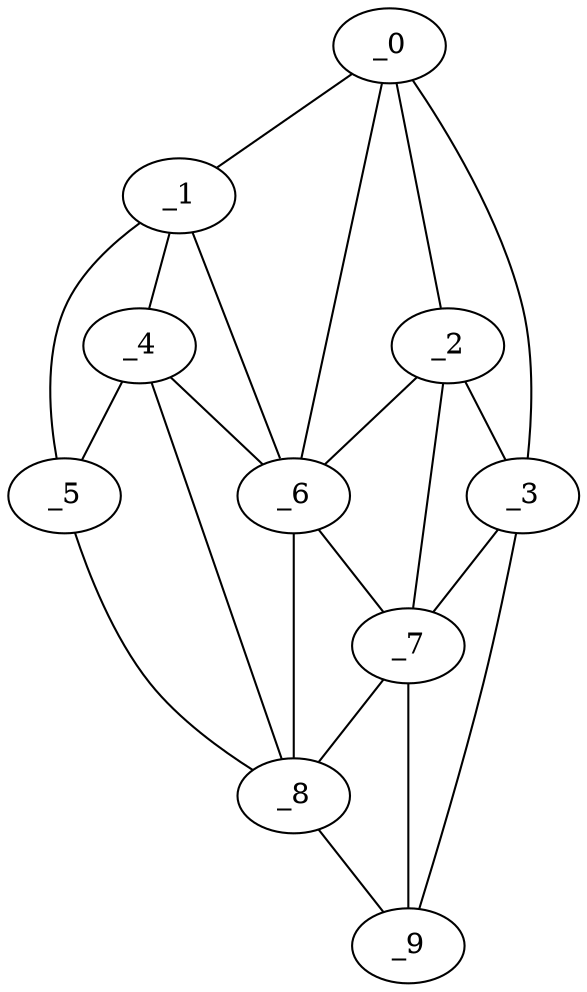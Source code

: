 graph "obj77__310.gxl" {
	_0	 [x=17,
		y=73];
	_1	 [x=25,
		y=9];
	_0 -- _1	 [valence=1];
	_2	 [x=54,
		y=83];
	_0 -- _2	 [valence=2];
	_3	 [x=54,
		y=124];
	_0 -- _3	 [valence=1];
	_6	 [x=75,
		y=44];
	_0 -- _6	 [valence=1];
	_4	 [x=70,
		y=14];
	_1 -- _4	 [valence=2];
	_5	 [x=73,
		y=7];
	_1 -- _5	 [valence=1];
	_1 -- _6	 [valence=2];
	_2 -- _3	 [valence=1];
	_2 -- _6	 [valence=1];
	_7	 [x=75,
		y=71];
	_2 -- _7	 [valence=2];
	_3 -- _7	 [valence=2];
	_9	 [x=114,
		y=95];
	_3 -- _9	 [valence=1];
	_4 -- _5	 [valence=2];
	_4 -- _6	 [valence=2];
	_8	 [x=114,
		y=54];
	_4 -- _8	 [valence=2];
	_5 -- _8	 [valence=1];
	_6 -- _7	 [valence=2];
	_6 -- _8	 [valence=2];
	_7 -- _8	 [valence=1];
	_7 -- _9	 [valence=2];
	_8 -- _9	 [valence=1];
}
